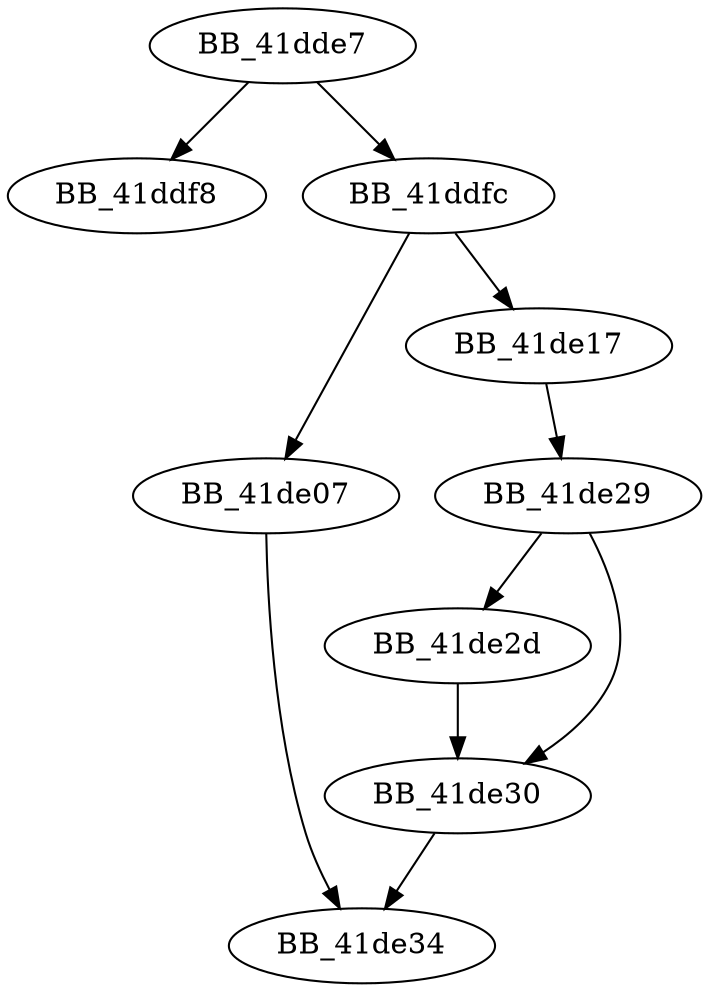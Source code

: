 DiGraph _iswctype{
BB_41dde7->BB_41ddf8
BB_41dde7->BB_41ddfc
BB_41ddfc->BB_41de07
BB_41ddfc->BB_41de17
BB_41de07->BB_41de34
BB_41de17->BB_41de29
BB_41de29->BB_41de2d
BB_41de29->BB_41de30
BB_41de2d->BB_41de30
BB_41de30->BB_41de34
}
